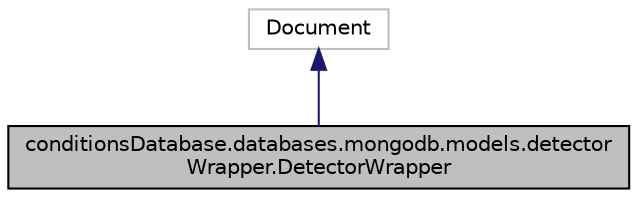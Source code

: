 digraph "conditionsDatabase.databases.mongodb.models.detectorWrapper.DetectorWrapper"
{
 // LATEX_PDF_SIZE
  edge [fontname="Helvetica",fontsize="10",labelfontname="Helvetica",labelfontsize="10"];
  node [fontname="Helvetica",fontsize="10",shape=record];
  Node1 [label="conditionsDatabase.databases.mongodb.models.detector\lWrapper.DetectorWrapper",height=0.2,width=0.4,color="black", fillcolor="grey75", style="filled", fontcolor="black",tooltip=" "];
  Node2 -> Node1 [dir="back",color="midnightblue",fontsize="10",style="solid",fontname="Helvetica"];
  Node2 [label="Document",height=0.2,width=0.4,color="grey75", fillcolor="white", style="filled",tooltip=" "];
}
